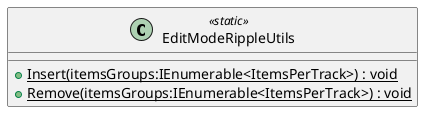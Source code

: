 @startuml
class EditModeRippleUtils <<static>> {
    + {static} Insert(itemsGroups:IEnumerable<ItemsPerTrack>) : void
    + {static} Remove(itemsGroups:IEnumerable<ItemsPerTrack>) : void
}
@enduml
